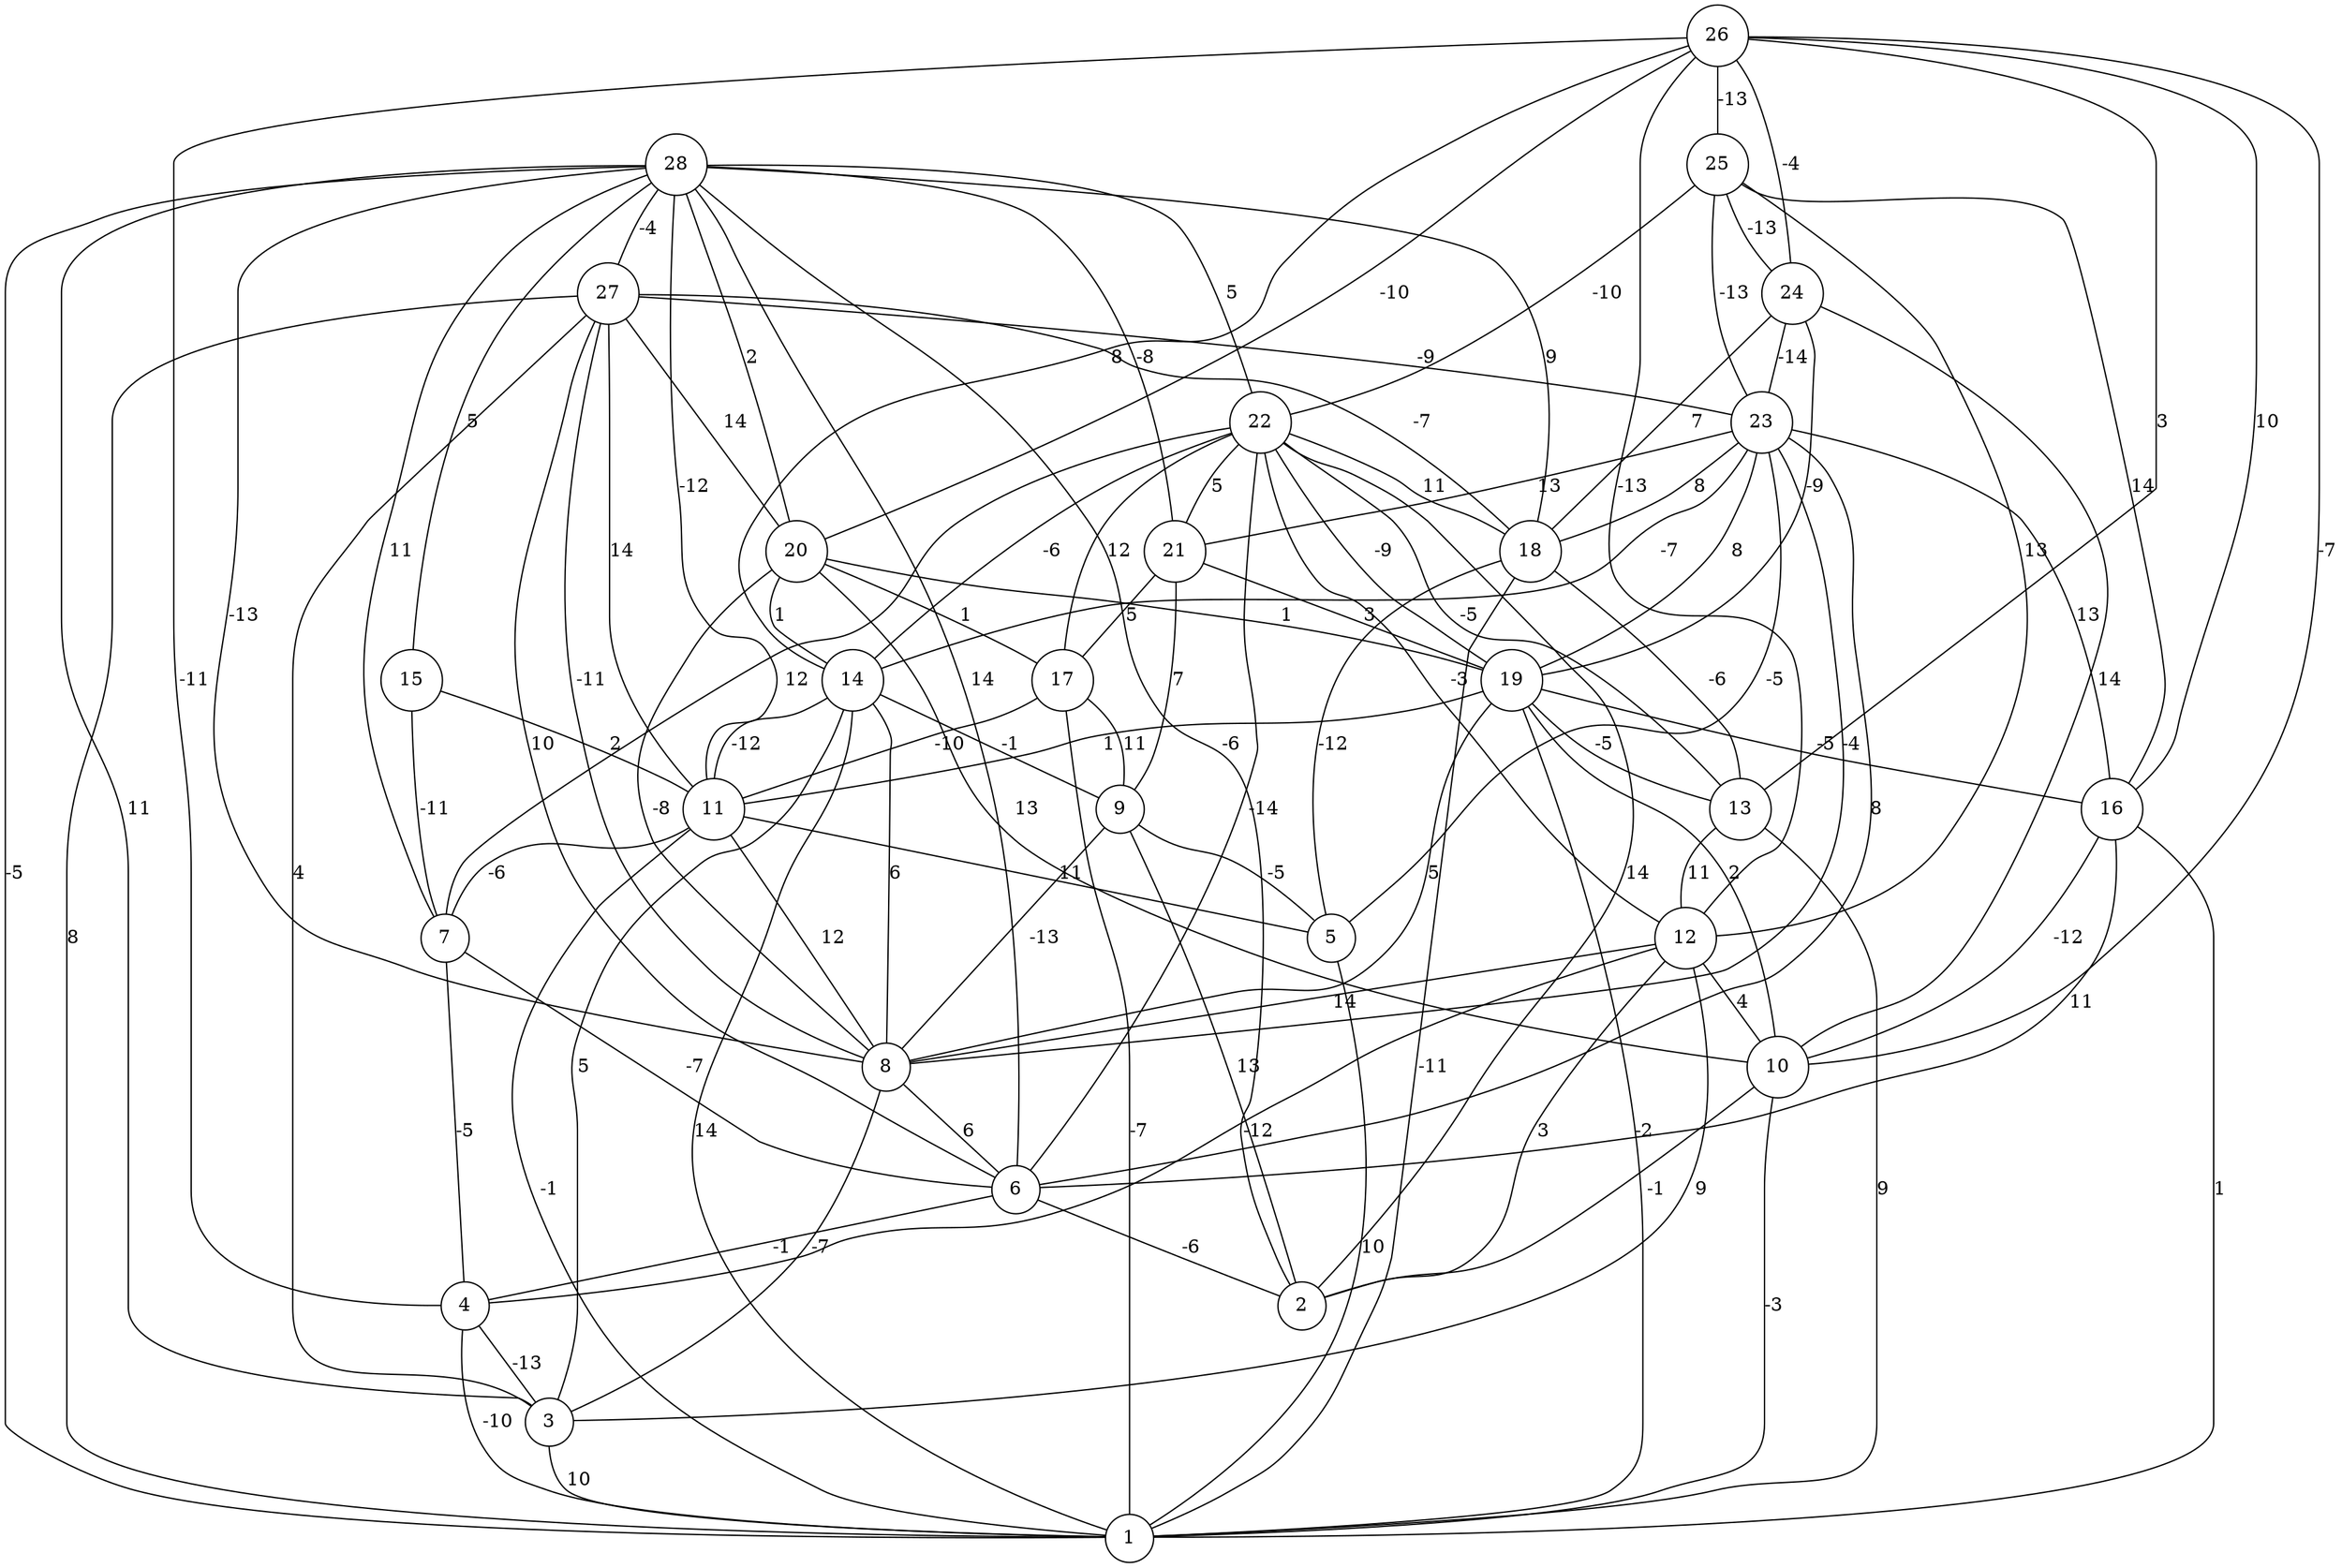graph { 
	 fontname="Helvetica,Arial,sans-serif" 
	 node [shape = circle]; 
	 28 -- 1 [label = "-5"];
	 28 -- 2 [label = "-6"];
	 28 -- 3 [label = "11"];
	 28 -- 6 [label = "14"];
	 28 -- 7 [label = "11"];
	 28 -- 8 [label = "-13"];
	 28 -- 11 [label = "-12"];
	 28 -- 15 [label = "5"];
	 28 -- 18 [label = "9"];
	 28 -- 20 [label = "2"];
	 28 -- 21 [label = "-8"];
	 28 -- 22 [label = "5"];
	 28 -- 27 [label = "-4"];
	 27 -- 1 [label = "8"];
	 27 -- 3 [label = "4"];
	 27 -- 6 [label = "10"];
	 27 -- 8 [label = "-11"];
	 27 -- 11 [label = "14"];
	 27 -- 18 [label = "-7"];
	 27 -- 20 [label = "14"];
	 27 -- 23 [label = "-9"];
	 26 -- 4 [label = "-11"];
	 26 -- 10 [label = "-7"];
	 26 -- 12 [label = "-13"];
	 26 -- 13 [label = "3"];
	 26 -- 14 [label = "8"];
	 26 -- 16 [label = "10"];
	 26 -- 20 [label = "-10"];
	 26 -- 24 [label = "-4"];
	 26 -- 25 [label = "-13"];
	 25 -- 12 [label = "13"];
	 25 -- 16 [label = "14"];
	 25 -- 22 [label = "-10"];
	 25 -- 23 [label = "-13"];
	 25 -- 24 [label = "-13"];
	 24 -- 10 [label = "14"];
	 24 -- 18 [label = "7"];
	 24 -- 19 [label = "-9"];
	 24 -- 23 [label = "-14"];
	 23 -- 5 [label = "-5"];
	 23 -- 6 [label = "8"];
	 23 -- 8 [label = "-4"];
	 23 -- 14 [label = "-7"];
	 23 -- 16 [label = "13"];
	 23 -- 18 [label = "8"];
	 23 -- 19 [label = "8"];
	 23 -- 21 [label = "13"];
	 22 -- 2 [label = "14"];
	 22 -- 6 [label = "-14"];
	 22 -- 7 [label = "12"];
	 22 -- 12 [label = "-3"];
	 22 -- 13 [label = "-5"];
	 22 -- 14 [label = "-6"];
	 22 -- 17 [label = "12"];
	 22 -- 18 [label = "11"];
	 22 -- 19 [label = "-9"];
	 22 -- 21 [label = "5"];
	 21 -- 9 [label = "7"];
	 21 -- 17 [label = "5"];
	 21 -- 19 [label = "3"];
	 20 -- 8 [label = "-8"];
	 20 -- 10 [label = "13"];
	 20 -- 14 [label = "1"];
	 20 -- 17 [label = "1"];
	 20 -- 19 [label = "1"];
	 19 -- 1 [label = "-2"];
	 19 -- 8 [label = "5"];
	 19 -- 10 [label = "2"];
	 19 -- 11 [label = "1"];
	 19 -- 13 [label = "-5"];
	 19 -- 16 [label = "-5"];
	 18 -- 1 [label = "-11"];
	 18 -- 5 [label = "-12"];
	 18 -- 13 [label = "-6"];
	 17 -- 1 [label = "-7"];
	 17 -- 9 [label = "11"];
	 17 -- 11 [label = "-10"];
	 16 -- 1 [label = "1"];
	 16 -- 6 [label = "11"];
	 16 -- 10 [label = "-12"];
	 15 -- 7 [label = "-11"];
	 15 -- 11 [label = "2"];
	 14 -- 1 [label = "14"];
	 14 -- 3 [label = "5"];
	 14 -- 8 [label = "6"];
	 14 -- 9 [label = "-1"];
	 14 -- 11 [label = "-12"];
	 13 -- 1 [label = "9"];
	 13 -- 12 [label = "11"];
	 12 -- 2 [label = "3"];
	 12 -- 3 [label = "9"];
	 12 -- 4 [label = "-12"];
	 12 -- 8 [label = "14"];
	 12 -- 10 [label = "4"];
	 11 -- 1 [label = "-1"];
	 11 -- 5 [label = "11"];
	 11 -- 7 [label = "-6"];
	 11 -- 8 [label = "12"];
	 10 -- 1 [label = "-3"];
	 10 -- 2 [label = "-1"];
	 9 -- 2 [label = "13"];
	 9 -- 5 [label = "-5"];
	 9 -- 8 [label = "-13"];
	 8 -- 3 [label = "-7"];
	 8 -- 6 [label = "6"];
	 7 -- 4 [label = "-5"];
	 7 -- 6 [label = "-7"];
	 6 -- 2 [label = "-6"];
	 6 -- 4 [label = "-1"];
	 5 -- 1 [label = "10"];
	 4 -- 1 [label = "-10"];
	 4 -- 3 [label = "-13"];
	 3 -- 1 [label = "10"];
	 1;
	 2;
	 3;
	 4;
	 5;
	 6;
	 7;
	 8;
	 9;
	 10;
	 11;
	 12;
	 13;
	 14;
	 15;
	 16;
	 17;
	 18;
	 19;
	 20;
	 21;
	 22;
	 23;
	 24;
	 25;
	 26;
	 27;
	 28;
}
